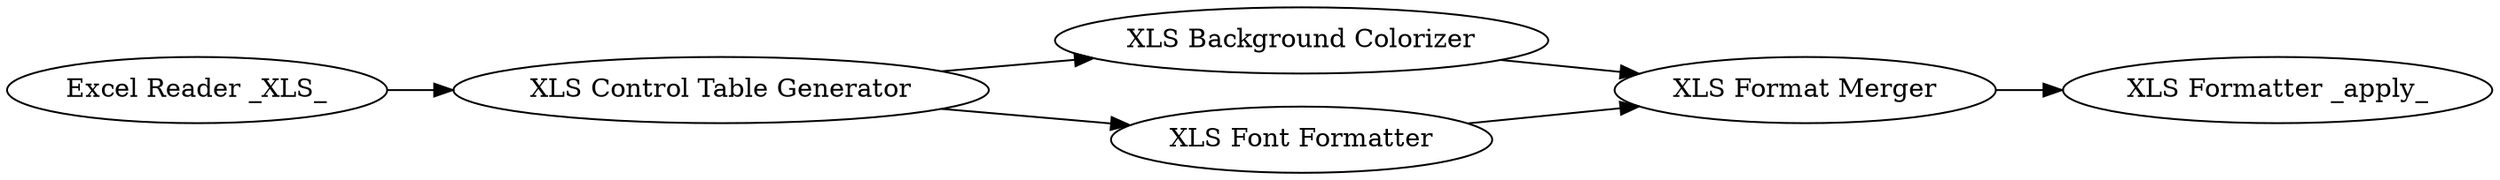 digraph {
	4 [label="Excel Reader _XLS_"]
	5 [label="XLS Control Table Generator"]
	9 [label="XLS Format Merger"]
	10 [label="XLS Formatter _apply_"]
	12 [label="XLS Background Colorizer"]
	14 [label="XLS Font Formatter"]
	4 -> 5
	5 -> 12
	5 -> 14
	9 -> 10
	12 -> 9
	14 -> 9
	rankdir=LR
}
